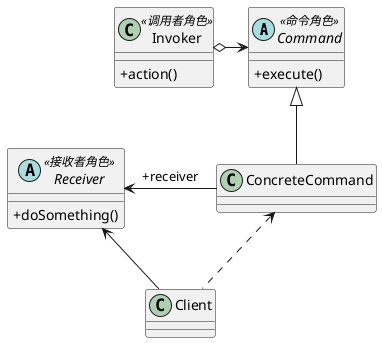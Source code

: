 @startuml
skinparam classAttributeIconSize 0
abstract class Command <<命令角色>> {
    +execute()
}
class Invoker <<调用者角色>> {
    +action()
}
abstract class Receiver <<接收者角色>> {
    +doSomething()
}

Receiver <-- Client
ConcreteCommand <.. Client
Invoker o-> Command
Command <|-- ConcreteCommand
Receiver <- ConcreteCommand:+receiver

@enduml